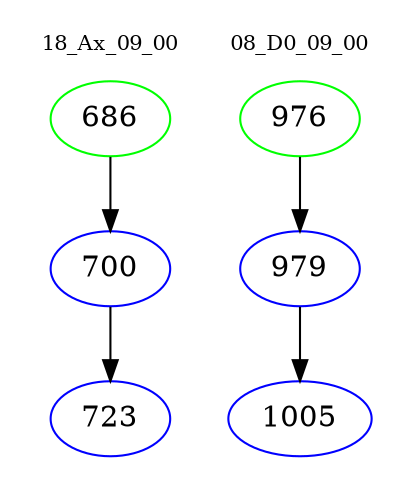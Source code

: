 digraph{
subgraph cluster_0 {
color = white
label = "18_Ax_09_00";
fontsize=10;
T0_686 [label="686", color="green"]
T0_686 -> T0_700 [color="black"]
T0_700 [label="700", color="blue"]
T0_700 -> T0_723 [color="black"]
T0_723 [label="723", color="blue"]
}
subgraph cluster_1 {
color = white
label = "08_D0_09_00";
fontsize=10;
T1_976 [label="976", color="green"]
T1_976 -> T1_979 [color="black"]
T1_979 [label="979", color="blue"]
T1_979 -> T1_1005 [color="black"]
T1_1005 [label="1005", color="blue"]
}
}

